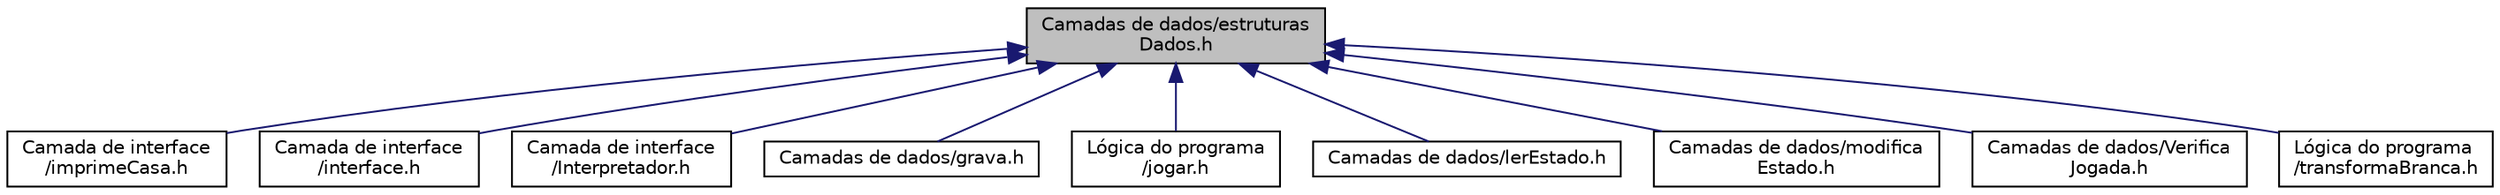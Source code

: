 digraph "Camadas de dados/estruturasDados.h"
{
  edge [fontname="Helvetica",fontsize="10",labelfontname="Helvetica",labelfontsize="10"];
  node [fontname="Helvetica",fontsize="10",shape=record];
  Node1 [label="Camadas de dados/estruturas\lDados.h",height=0.2,width=0.4,color="black", fillcolor="grey75", style="filled", fontcolor="black"];
  Node1 -> Node2 [dir="back",color="midnightblue",fontsize="10",style="solid"];
  Node2 [label="Camada de interface\l/imprimeCasa.h",height=0.2,width=0.4,color="black", fillcolor="white", style="filled",URL="$imprimeCasa_8h.html"];
  Node1 -> Node3 [dir="back",color="midnightblue",fontsize="10",style="solid"];
  Node3 [label="Camada de interface\l/interface.h",height=0.2,width=0.4,color="black", fillcolor="white", style="filled",URL="$interface_8h.html"];
  Node1 -> Node4 [dir="back",color="midnightblue",fontsize="10",style="solid"];
  Node4 [label="Camada de interface\l/Interpretador.h",height=0.2,width=0.4,color="black", fillcolor="white", style="filled",URL="$Interpretador_8h_source.html"];
  Node1 -> Node5 [dir="back",color="midnightblue",fontsize="10",style="solid"];
  Node5 [label="Camadas de dados/grava.h",height=0.2,width=0.4,color="black", fillcolor="white", style="filled",URL="$grava_8h.html"];
  Node1 -> Node6 [dir="back",color="midnightblue",fontsize="10",style="solid"];
  Node6 [label="Lógica do programa\l/jogar.h",height=0.2,width=0.4,color="black", fillcolor="white", style="filled",URL="$jogar_8h.html"];
  Node1 -> Node7 [dir="back",color="midnightblue",fontsize="10",style="solid"];
  Node7 [label="Camadas de dados/lerEstado.h",height=0.2,width=0.4,color="black", fillcolor="white", style="filled",URL="$lerEstado_8h.html"];
  Node1 -> Node8 [dir="back",color="midnightblue",fontsize="10",style="solid"];
  Node8 [label="Camadas de dados/modifica\lEstado.h",height=0.2,width=0.4,color="black", fillcolor="white", style="filled",URL="$modificaEstado_8h.html"];
  Node1 -> Node9 [dir="back",color="midnightblue",fontsize="10",style="solid"];
  Node9 [label="Camadas de dados/Verifica\lJogada.h",height=0.2,width=0.4,color="black", fillcolor="white", style="filled",URL="$VerificaJogada_8h.html"];
  Node1 -> Node10 [dir="back",color="midnightblue",fontsize="10",style="solid"];
  Node10 [label="Lógica do programa\l/transformaBranca.h",height=0.2,width=0.4,color="black", fillcolor="white", style="filled",URL="$transformaBranca_8h.html"];
}
